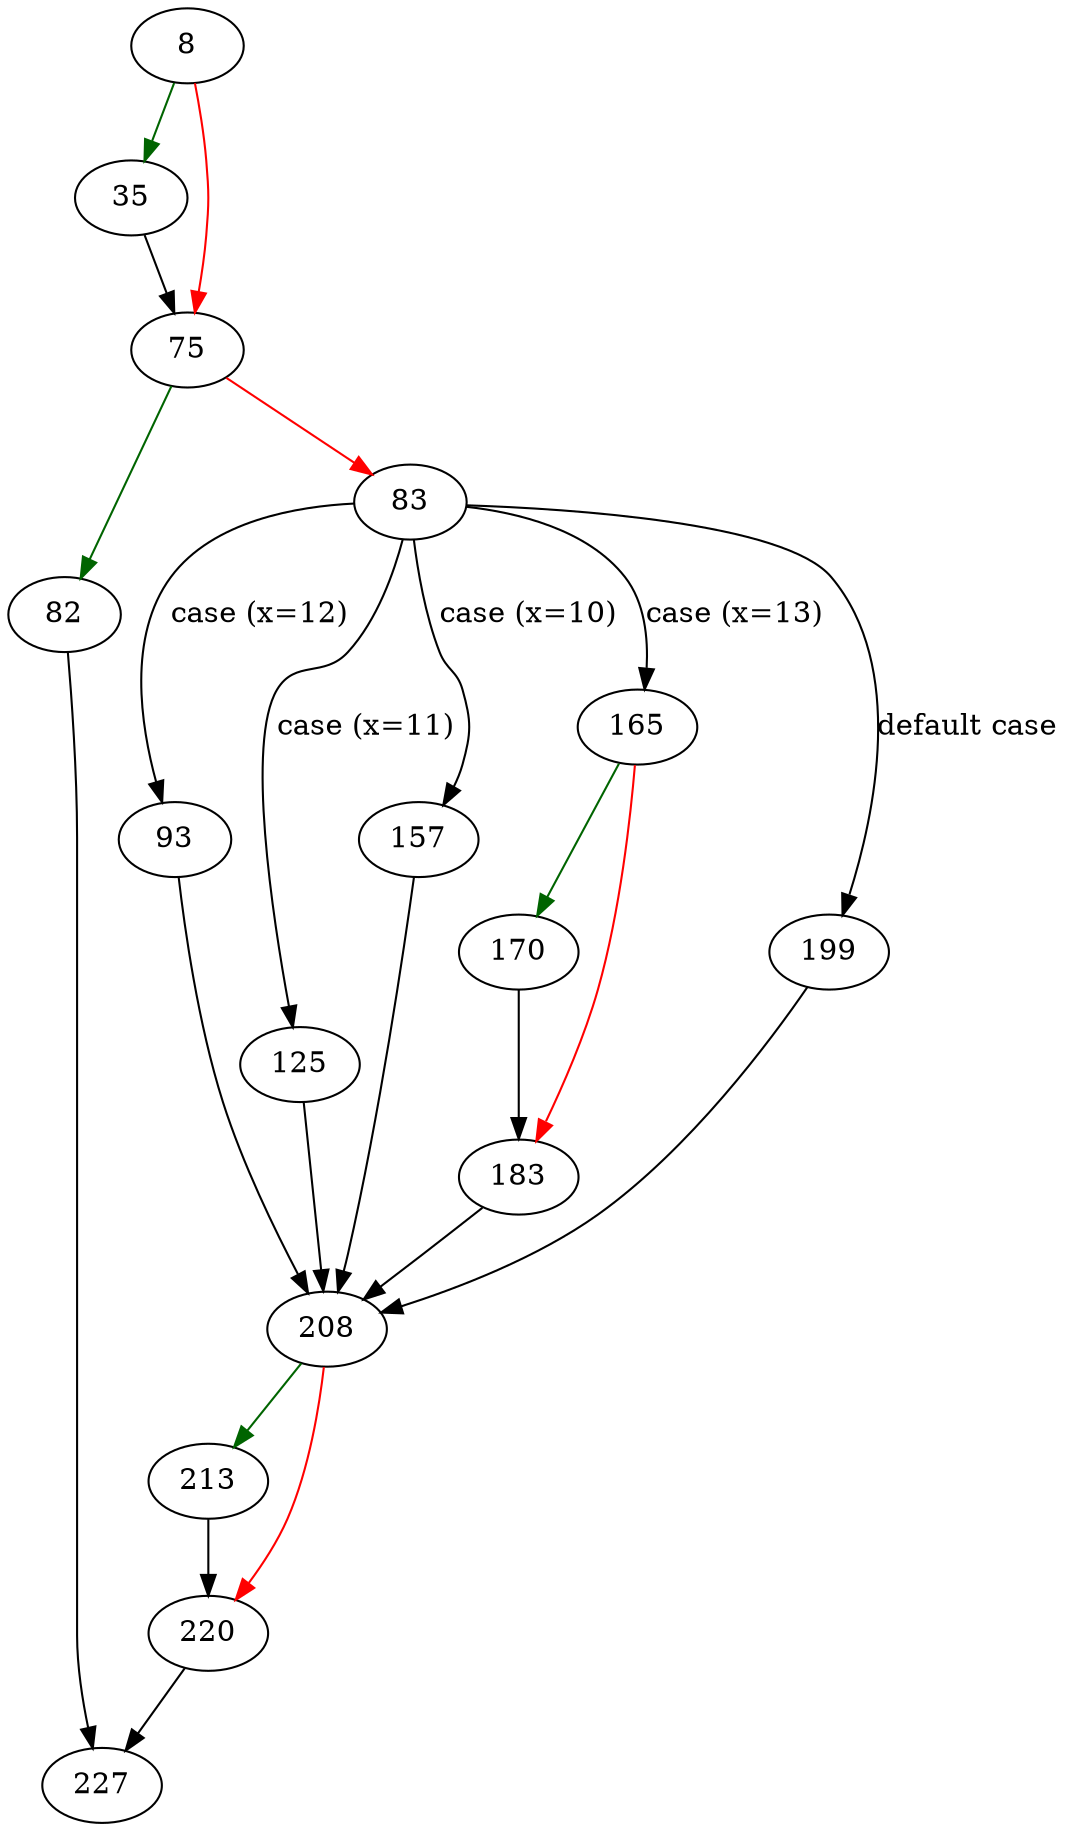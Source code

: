 strict digraph "generateOutputSubroutine" {
	// Node definitions.
	8 [entry=true];
	35;
	75;
	82;
	83;
	227;
	93;
	125;
	157;
	165;
	199;
	208;
	170;
	183;
	213;
	220;

	// Edge definitions.
	8 -> 35 [
		color=darkgreen
		cond=true
	];
	8 -> 75 [
		color=red
		cond=false
	];
	35 -> 75;
	75 -> 82 [
		color=darkgreen
		cond=true
	];
	75 -> 83 [
		color=red
		cond=false
	];
	82 -> 227;
	83 -> 93 [
		cond="case (x=12)"
		label="case (x=12)"
	];
	83 -> 125 [
		cond="case (x=11)"
		label="case (x=11)"
	];
	83 -> 157 [
		cond="case (x=10)"
		label="case (x=10)"
	];
	83 -> 165 [
		cond="case (x=13)"
		label="case (x=13)"
	];
	83 -> 199 [
		cond="default case"
		label="default case"
	];
	93 -> 208;
	125 -> 208;
	157 -> 208;
	165 -> 170 [
		color=darkgreen
		cond=true
	];
	165 -> 183 [
		color=red
		cond=false
	];
	199 -> 208;
	208 -> 213 [
		color=darkgreen
		cond=true
	];
	208 -> 220 [
		color=red
		cond=false
	];
	170 -> 183;
	183 -> 208;
	213 -> 220;
	220 -> 227;
}